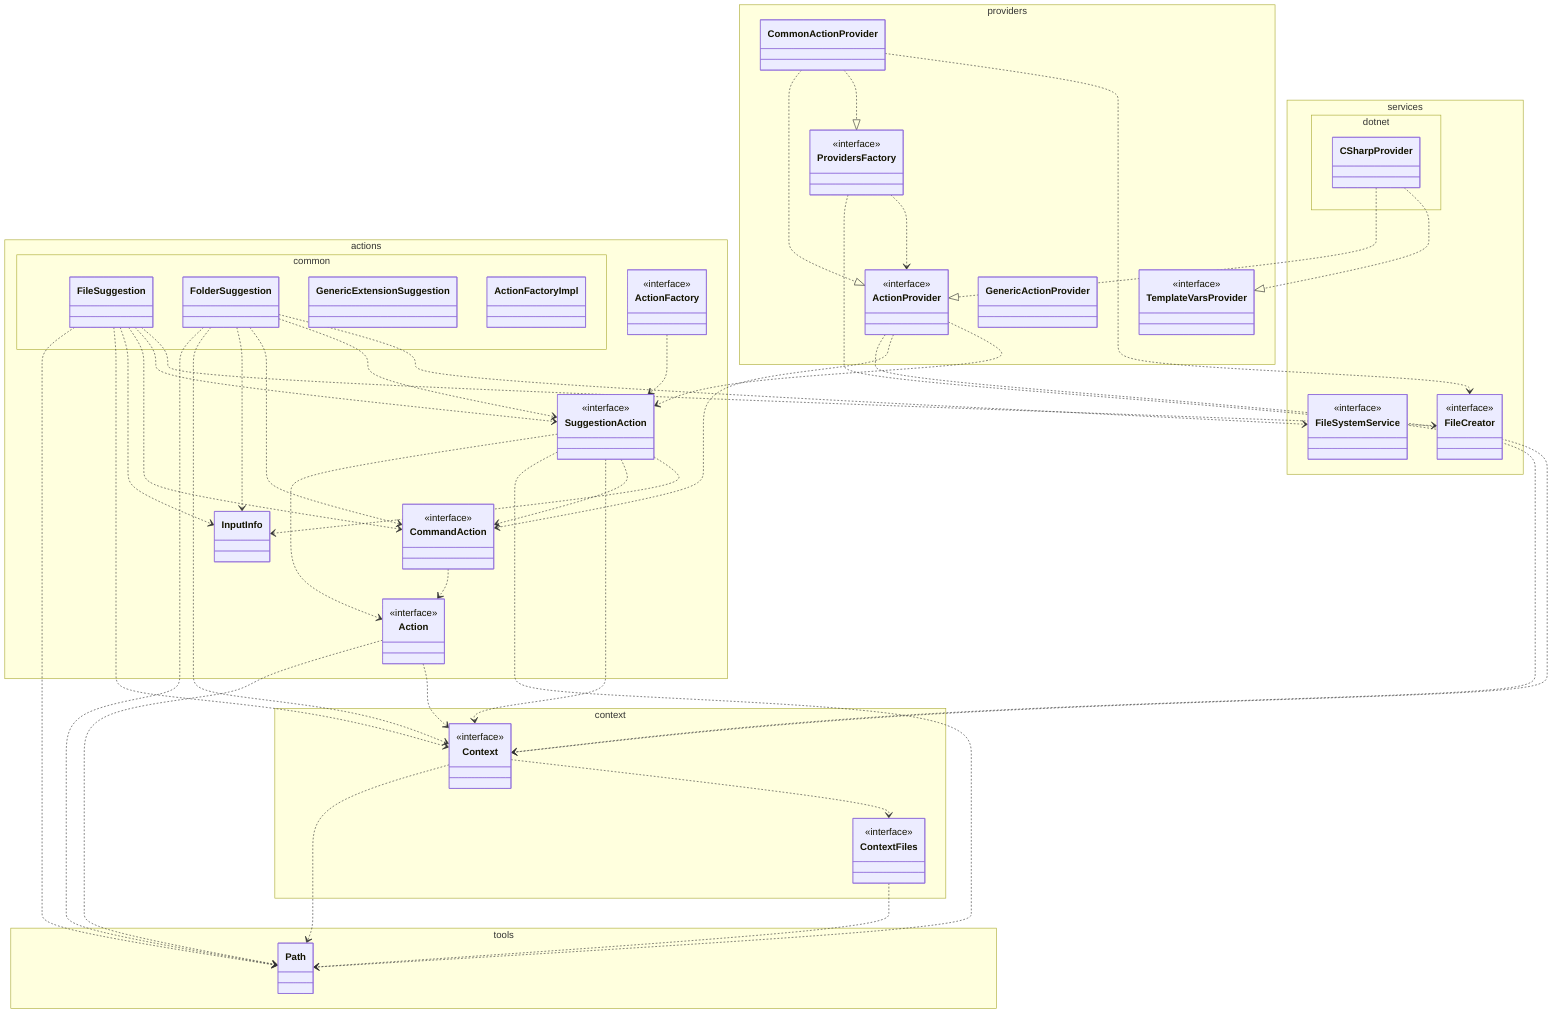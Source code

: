 classDiagram

namespace tools {
    class Path {
    }
}

namespace actions {
    class InputInfo {
    }
    class Action {
        <<interface>>
    }
    class ActionFactory {
        <<interface>>
    }
    class CommandAction {
        <<interface>>
    }
    class SuggestionAction {
        <<interface>>
    }
}

namespace actions.common {
    class FileSuggestion {
    }
    class FolderSuggestion {
    }
    class GenericExtensionSuggestion {
    }
    class ActionFactoryImpl {
    }
}

namespace context {
    class Context {
        <<interface>>
    }
    class ContextFiles {
        <<interface>>
    }
}

namespace providers {
    class ActionProvider {
        <<interface>>
    }
    class ProvidersFactory {
        <<interface>>
    }
    class TemplateVarsProvider {
        <<interface>>
    }
    class CommonActionProvider {
    }
    class GenericActionProvider {
    }
}

namespace services {
    class FileCreator {
        <<interface>>
    }
    class FileSystemService {
        <<interface>>
    }
}

namespace services.dotnet {
    class CSharpProvider {

    }
}


Action ..> Path
Action ..> Context
ActionFactory ..> SuggestionAction
CommandAction ..> Action
SuggestionAction ..> Action
SuggestionAction ..> Path
SuggestionAction ..> Context
SuggestionAction ..> CommandAction
SuggestionAction ..> InputInfo

FileSuggestion ..> Path
FileSuggestion ..> Context
FileSuggestion ..> InputInfo
FileSuggestion ..> CommandAction
FileSuggestion ..> SuggestionAction
FileSuggestion ..> FileCreator

FolderSuggestion ..> Path
FolderSuggestion ..> Context
FolderSuggestion ..> InputInfo
FolderSuggestion ..> CommandAction
FolderSuggestion ..> SuggestionAction
FolderSuggestion ..> FileSystemService

ActionProvider ..> Context
ActionProvider ..> CommandAction
ActionProvider ..> SuggestionAction

ProvidersFactory ..> Context
ProvidersFactory ..> ActionProvider

Context ..> Path
Context ..> ContextFiles
ContextFiles ..> Path

CommonActionProvider ..|> ActionProvider
CommonActionProvider ..|> ProvidersFactory
CommonActionProvider ..> FileCreator

CSharpProvider ..|> ActionProvider
CSharpProvider ..|> TemplateVarsProvider